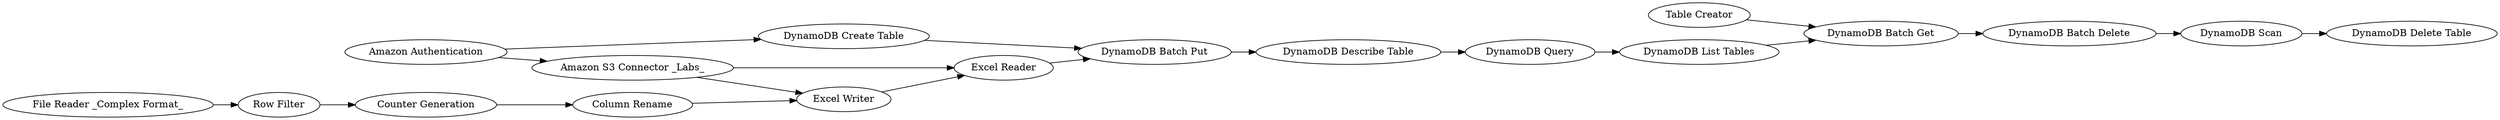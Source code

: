 digraph {
	5 -> 36
	4 -> 5
	38 -> 22
	34 -> 28
	7 -> 24
	33 -> 8
	32 -> 29
	22 -> 25
	5 -> 34
	28 -> 7
	31 -> 33
	25 -> 35
	11 -> 29
	29 -> 31
	35 -> 36
	4 -> 26
	24 -> 11
	36 -> 34
	26 -> 28
	5 [label="Amazon S3 Connector _Labs_"]
	24 [label="DynamoDB Query"]
	35 [label="Column Rename"]
	34 [label="Excel Reader"]
	7 [label="DynamoDB Describe Table"]
	22 [label="Row Filter"]
	29 [label="DynamoDB Batch Get"]
	28 [label="DynamoDB Batch Put"]
	36 [label="Excel Writer"]
	31 [label="DynamoDB Batch Delete"]
	11 [label="DynamoDB List Tables"]
	4 [label="Amazon Authentication"]
	26 [label="DynamoDB Create Table"]
	8 [label="DynamoDB Delete Table"]
	25 [label="Counter Generation"]
	33 [label="DynamoDB Scan"]
	32 [label="Table Creator"]
	38 [label="File Reader _Complex Format_"]
	rankdir=LR
}
